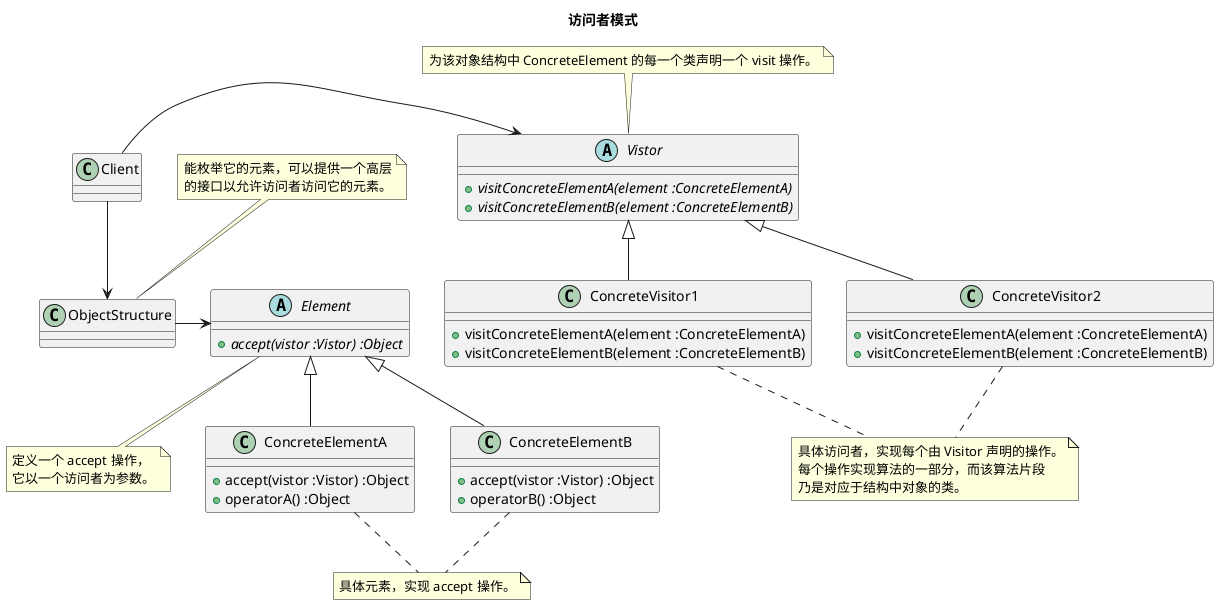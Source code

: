 @startuml

title <b>访问者模式</b>

abstract class Vistor {
  + {abstract} visitConcreteElementA(element :ConcreteElementA)
  + {abstract} visitConcreteElementB(element :ConcreteElementB)
}
note top: 为该对象结构中 ConcreteElement 的每一个类声明一个 visit 操作。

class ConcreteVisitor1 {
  + visitConcreteElementA(element :ConcreteElementA)
  + visitConcreteElementB(element :ConcreteElementB)
}

class ConcreteVisitor2 {
  + visitConcreteElementA(element :ConcreteElementA)
  + visitConcreteElementB(element :ConcreteElementB)
}

note "具体访问者，实现每个由 Visitor 声明的操作。\n每个操作实现算法的一部分，而该算法片段\n乃是对应于结构中对象的类。" as cvn
ConcreteVisitor1 .. cvn
ConcreteVisitor2 .. cvn

abstract class Element {
  + {abstract} accept(vistor :Vistor) :Object
}
note bottom: 定义一个 accept 操作，\n它以一个访问者为参数。

class ConcreteElementA {
  + accept(vistor :Vistor) :Object
  + operatorA() :Object
}

class ConcreteElementB {
  + accept(vistor :Vistor) :Object
  + operatorB() :Object
}

note "具体元素，实现 accept 操作。" as cen

ConcreteElementA .. cen
ConcreteElementB .. cen

class ObjectStructure
note top: 能枚举它的元素，可以提供一个高层\n的接口以允许访问者访问它的元素。

class Client


Vistor <|-- ConcreteVisitor1
Vistor <|-- ConcreteVisitor2

Element <|-- ConcreteElementA
Element <|-- ConcreteElementB

ObjectStructure -right-> Element

Client -right-> Vistor
Client -down-> ObjectStructure


/'
Vistor: 抽象访问者。为该对象结构中的ConcreteElement的每一个类声明的一个操作。
ConcreteVisitor: 具体访问者。实现Visitor申明的每一个操作，每一个操作实现算法的一部分。
Element: 抽象元素。定义一个Accept操作，它以一个访问者为参数。
ConcreteElement: 具体元素 。实现Accept操作。
ObjectStructure: 对象结
'/
@enduml
